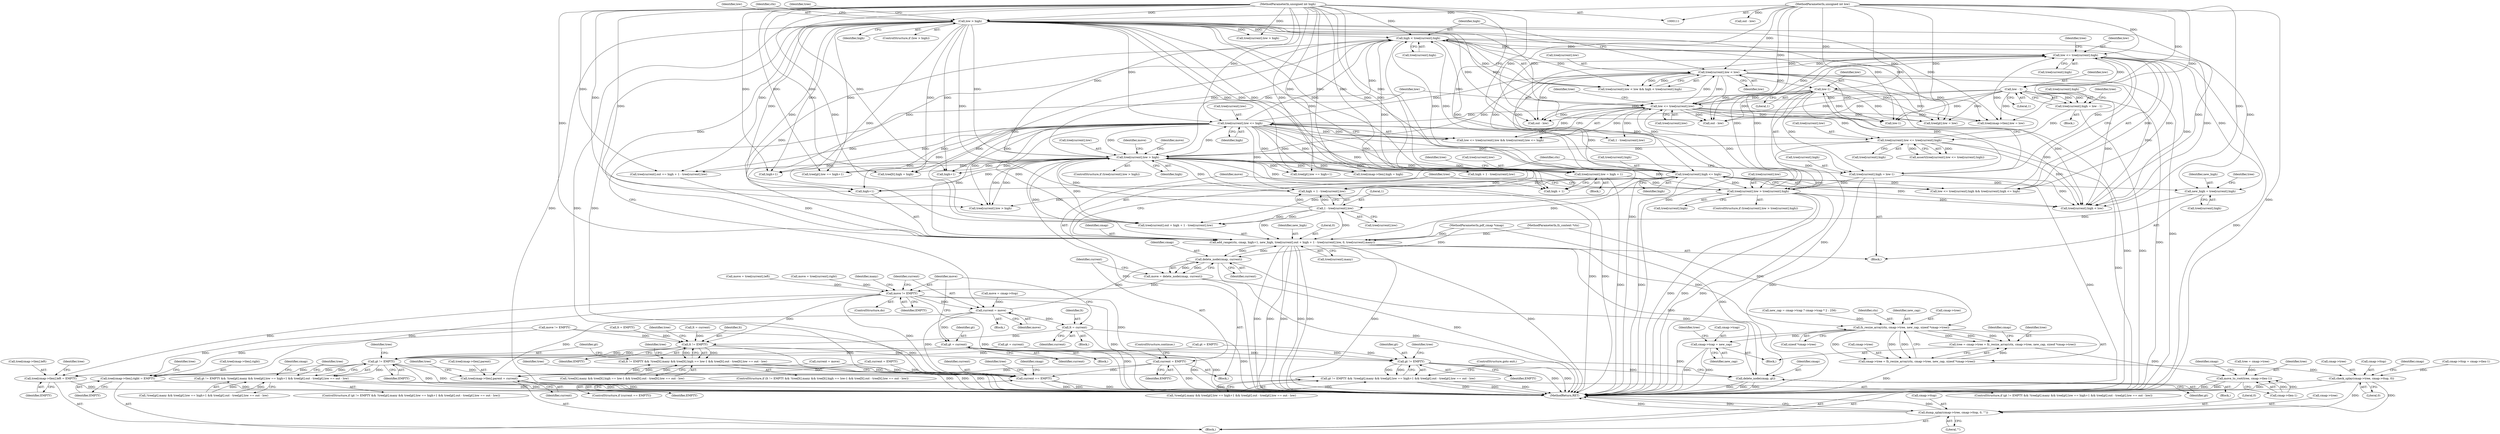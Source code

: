 digraph "0_ghostscript_71ceebcf56e682504da22c4035b39a2d451e8ffd@array" {
"1000287" [label="(Call,new_high = tree[current].high)"];
"1000278" [label="(Call,high < tree[current].high)"];
"1000123" [label="(Call,low > high)"];
"1000114" [label="(MethodParameterIn,unsigned int low)"];
"1000115" [label="(MethodParameterIn,unsigned int high)"];
"1000175" [label="(Call,tree[current].low <= high)"];
"1000168" [label="(Call,low <= tree[current].low)"];
"1000300" [label="(Call,low-1)"];
"1000271" [label="(Call,tree[current].low < low)"];
"1000232" [label="(Call,low <= tree[current].high)"];
"1000257" [label="(Call,tree[current].low <= tree[current].high)"];
"1000247" [label="(Call,tree[current].high = low - 1)"];
"1000253" [label="(Call,low - 1)"];
"1000294" [label="(Call,tree[current].high = low-1)"];
"1000239" [label="(Call,tree[current].high <= high)"];
"1000332" [label="(Call,tree[current].low > high)"];
"1000208" [label="(Call,tree[current].low > tree[current].high)"];
"1000198" [label="(Call,tree[current].low = high + 1)"];
"1000318" [label="(Call,1 - tree[current].low)"];
"1000303" [label="(Call,add_range(ctx, cmap, high+1, new_high, tree[current].out + high + 1 - tree[current].low, 0, tree[current].many))"];
"1000222" [label="(Call,delete_node(cmap, current))"];
"1000220" [label="(Call,move = delete_node(cmap, current))"];
"1000362" [label="(Call,move != EMPTY)"];
"1000163" [label="(Call,current = move)"];
"1000347" [label="(Call,gt = current)"];
"1000457" [label="(Call,gt != EMPTY)"];
"1000456" [label="(Call,gt != EMPTY && !tree[gt].many && tree[gt].low == high+1 && tree[gt].out - tree[gt].low == out - low)"];
"1000504" [label="(Call,delete_node(cmap, gt))"];
"1000510" [label="(Call,gt != EMPTY)"];
"1000509" [label="(Call,gt != EMPTY && !tree[gt].many && tree[gt].low == high+1 && tree[gt].out - tree[gt].low == out - low)"];
"1000645" [label="(Call,tree[cmap->tlen].left = EMPTY)"];
"1000654" [label="(Call,tree[cmap->tlen].right = EMPTY)"];
"1000677" [label="(Call,current == EMPTY)"];
"1000359" [label="(Call,lt = current)"];
"1000412" [label="(Call,lt != EMPTY)"];
"1000411" [label="(Call,lt != EMPTY && !tree[lt].many && tree[lt].high == low-1 && tree[lt].out - tree[lt].low == out - low)"];
"1000636" [label="(Call,tree[cmap->tlen].parent = current)"];
"1000225" [label="(Call,current = EMPTY)"];
"1000593" [label="(Call,fz_resize_array(ctx, cmap->tree, new_cap, sizeof *cmap->tree))"];
"1000587" [label="(Call,tree = cmap->tree = fz_resize_array(ctx, cmap->tree, new_cap, sizeof *cmap->tree))"];
"1000726" [label="(Call,move_to_root(tree, cmap->tlen-1))"];
"1000589" [label="(Call,cmap->tree = fz_resize_array(ctx, cmap->tree, new_cap, sizeof *cmap->tree))"];
"1000744" [label="(Call,check_splay(cmap->tree, cmap->ttop, 0))"];
"1000752" [label="(Call,dump_splay(cmap->tree, cmap->ttop, 0, \"\"))"];
"1000604" [label="(Call,cmap->tcap = new_cap)"];
"1000219" [label="(Block,)"];
"1000457" [label="(Call,gt != EMPTY)"];
"1000253" [label="(Call,low - 1)"];
"1000744" [label="(Call,check_splay(cmap->tree, cmap->ttop, 0))"];
"1000211" [label="(Identifier,tree)"];
"1000246" [label="(Block,)"];
"1000119" [label="(Block,)"];
"1000339" [label="(Block,)"];
"1000325" [label="(Literal,0)"];
"1000208" [label="(Call,tree[current].low > tree[current].high)"];
"1000609" [label="(Call,tree[cmap->tlen].low = low)"];
"1000646" [label="(Call,tree[cmap->tlen].left)"];
"1000608" [label="(Identifier,new_cap)"];
"1000756" [label="(Call,cmap->ttop)"];
"1000333" [label="(Call,tree[current].low)"];
"1000527" [label="(Call,high+1)"];
"1000167" [label="(Call,low <= tree[current].low && tree[current].low <= high)"];
"1000263" [label="(Call,tree[current].high)"];
"1000224" [label="(Identifier,current)"];
"1000134" [label="(Call,tree = cmap->tree)"];
"1000448" [label="(Call,tree[lt].high = high)"];
"1000678" [label="(Identifier,current)"];
"1000155" [label="(Call,lt = EMPTY)"];
"1000289" [label="(Call,tree[current].high)"];
"1000270" [label="(Call,tree[current].low < low && high < tree[current].high)"];
"1000645" [label="(Call,tree[cmap->tlen].left = EMPTY)"];
"1000588" [label="(Identifier,tree)"];
"1000302" [label="(Literal,1)"];
"1000124" [label="(Identifier,low)"];
"1000128" [label="(Identifier,ctx)"];
"1000209" [label="(Call,tree[current].low)"];
"1000575" [label="(Call,new_cap = cmap->tcap ? cmap->tcap * 2 : 256)"];
"1000612" [label="(Identifier,tree)"];
"1000458" [label="(Identifier,gt)"];
"1000332" [label="(Call,tree[current].low > high)"];
"1000677" [label="(Call,current == EMPTY)"];
"1000444" [label="(Call,out - low)"];
"1000272" [label="(Call,tree[current].low)"];
"1000231" [label="(Call,low <= tree[current].high && tree[current].high <= high)"];
"1000225" [label="(Call,current = EMPTY)"];
"1000285" [label="(Block,)"];
"1000331" [label="(ControlStructure,if (tree[current].low > high))"];
"1000361" [label="(Identifier,current)"];
"1000257" [label="(Call,tree[current].low <= tree[current].high)"];
"1000112" [label="(MethodParameterIn,fz_context *ctx)"];
"1000489" [label="(Call,out - low)"];
"1000338" [label="(Identifier,high)"];
"1000657" [label="(Identifier,tree)"];
"1000761" [label="(MethodReturn,RET)"];
"1000590" [label="(Call,cmap->tree)"];
"1000460" [label="(Call,!tree[gt].many && tree[gt].low == high+1 && tree[gt].out - tree[gt].low == out - low)"];
"1000151" [label="(Call,gt = EMPTY)"];
"1000306" [label="(Call,high+1)"];
"1000388" [label="(Call,gt = current)"];
"1000604" [label="(Call,cmap->tcap = new_cap)"];
"1000369" [label="(Call,current = move)"];
"1000297" [label="(Identifier,tree)"];
"1000690" [label="(Identifier,tree)"];
"1000760" [label="(Literal,\"\")"];
"1000169" [label="(Identifier,low)"];
"1000294" [label="(Call,tree[current].high = low-1)"];
"1000748" [label="(Call,cmap->ttop)"];
"1000451" [label="(Identifier,tree)"];
"1000125" [label="(Identifier,high)"];
"1000288" [label="(Identifier,new_high)"];
"1000637" [label="(Call,tree[cmap->tlen].parent)"];
"1000662" [label="(Identifier,EMPTY)"];
"1000568" [label="(Identifier,cmap)"];
"1000115" [label="(MethodParameterIn,unsigned int high)"];
"1000589" [label="(Call,cmap->tree = fz_resize_array(ctx, cmap->tree, new_cap, sizeof *cmap->tree))"];
"1000728" [label="(Call,cmap->tlen-1)"];
"1000226" [label="(Identifier,current)"];
"1000280" [label="(Call,tree[current].high)"];
"1000176" [label="(Call,tree[current].low)"];
"1000352" [label="(Call,move = tree[current].right)"];
"1000301" [label="(Identifier,low)"];
"1000287" [label="(Call,new_high = tree[current].high)"];
"1000754" [label="(Identifier,cmap)"];
"1000248" [label="(Call,tree[current].high)"];
"1000123" [label="(Call,low > high)"];
"1000549" [label="(Identifier,tree)"];
"1000507" [label="(ControlStructure,goto exit;)"];
"1000318" [label="(Call,1 - tree[current].low)"];
"1000727" [label="(Identifier,tree)"];
"1000513" [label="(Call,!tree[gt].many && tree[gt].low == high+1 && tree[gt].out - tree[gt].low == out - low)"];
"1000351" [label="(Block,)"];
"1000726" [label="(Call,move_to_root(tree, cmap->tlen-1))"];
"1000305" [label="(Identifier,cmap)"];
"1000353" [label="(Identifier,move)"];
"1000214" [label="(Call,tree[current].high)"];
"1000682" [label="(Identifier,cmap)"];
"1000464" [label="(Identifier,tree)"];
"1000335" [label="(Identifier,tree)"];
"1000255" [label="(Literal,1)"];
"1000183" [label="(Call,tree[current].out += high + 1 - tree[current].low)"];
"1000232" [label="(Call,low <= tree[current].high)"];
"1000687" [label="(Call,tree[current].low > high)"];
"1000271" [label="(Call,tree[current].low < low)"];
"1000113" [label="(MethodParameterIn,pdf_cmap *cmap)"];
"1000310" [label="(Call,tree[current].out + high + 1 - tree[current].low)"];
"1000512" [label="(Identifier,EMPTY)"];
"1000254" [label="(Identifier,low)"];
"1000594" [label="(Identifier,ctx)"];
"1000165" [label="(Identifier,move)"];
"1000468" [label="(Call,tree[gt].low == high+1)"];
"1000295" [label="(Call,tree[current].high)"];
"1000598" [label="(Identifier,new_cap)"];
"1000648" [label="(Identifier,tree)"];
"1000599" [label="(Call,sizeof *cmap->tree)"];
"1000300" [label="(Call,low-1)"];
"1000320" [label="(Call,tree[current].low)"];
"1000412" [label="(Call,lt != EMPTY)"];
"1000751" [label="(Literal,0)"];
"1000162" [label="(Block,)"];
"1000419" [label="(Identifier,tree)"];
"1000759" [label="(Literal,0)"];
"1000605" [label="(Call,cmap->tcap)"];
"1000363" [label="(Identifier,move)"];
"1000504" [label="(Call,delete_node(cmap, gt))"];
"1000606" [label="(Identifier,cmap)"];
"1000618" [label="(Call,tree[cmap->tlen].high = high)"];
"1000122" [label="(ControlStructure,if (low > high))"];
"1000326" [label="(Call,tree[current].many)"];
"1000247" [label="(Call,tree[current].high = low - 1)"];
"1000189" [label="(Call,high + 1 - tree[current].low)"];
"1000303" [label="(Call,add_range(ctx, cmap, high+1, new_high, tree[current].out + high + 1 - tree[current].low, 0, tree[current].many))"];
"1000240" [label="(Call,tree[current].high)"];
"1000414" [label="(Identifier,EMPTY)"];
"1000260" [label="(Identifier,tree)"];
"1000735" [label="(Identifier,cmap)"];
"1000595" [label="(Call,cmap->tree)"];
"1000242" [label="(Identifier,tree)"];
"1000517" [label="(Identifier,tree)"];
"1000168" [label="(Call,low <= tree[current].low)"];
"1000456" [label="(Call,gt != EMPTY && !tree[gt].many && tree[gt].low == high+1 && tree[gt].out - tree[gt].low == out - low)"];
"1000222" [label="(Call,delete_node(cmap, current))"];
"1000373" [label="(Call,tree[current].low > high)"];
"1000474" [label="(Call,high+1)"];
"1000340" [label="(Call,move = tree[current].left)"];
"1000753" [label="(Call,cmap->tree)"];
"1000191" [label="(Call,1 - tree[current].low)"];
"1000506" [label="(Identifier,gt)"];
"1000227" [label="(Identifier,EMPTY)"];
"1000319" [label="(Literal,1)"];
"1000348" [label="(Identifier,gt)"];
"1000204" [label="(Call,high + 1)"];
"1000164" [label="(Identifier,current)"];
"1000654" [label="(Call,tree[cmap->tlen].right = EMPTY)"];
"1000492" [label="(Block,)"];
"1000733" [label="(Call,cmap->ttop = cmap->tlen-1)"];
"1000708" [label="(Call,tree[current].high < low)"];
"1000360" [label="(Identifier,lt)"];
"1000239" [label="(Call,tree[current].high <= high)"];
"1000644" [label="(Identifier,current)"];
"1000221" [label="(Identifier,move)"];
"1000316" [label="(Call,high + 1 - tree[current].low)"];
"1000145" [label="(Call,move = cmap->ttop)"];
"1000347" [label="(Call,gt = current)"];
"1000459" [label="(Identifier,EMPTY)"];
"1000362" [label="(Call,move != EMPTY)"];
"1000505" [label="(Identifier,cmap)"];
"1000573" [label="(Block,)"];
"1000403" [label="(Call,move != EMPTY)"];
"1000745" [label="(Call,cmap->tree)"];
"1000199" [label="(Call,tree[current].low)"];
"1000341" [label="(Identifier,move)"];
"1000676" [label="(ControlStructure,if (current == EMPTY))"];
"1000175" [label="(Call,tree[current].low <= high)"];
"1000170" [label="(Call,tree[current].low)"];
"1000359" [label="(Call,lt = current)"];
"1000161" [label="(ControlStructure,do)"];
"1000562" [label="(Call,current = EMPTY)"];
"1000207" [label="(ControlStructure,if (tree[current].low > tree[current].high))"];
"1000510" [label="(Call,gt != EMPTY)"];
"1000163" [label="(Call,current = move)"];
"1000114" [label="(MethodParameterIn,unsigned int low)"];
"1000245" [label="(Identifier,high)"];
"1000636" [label="(Call,tree[cmap->tlen].parent = current)"];
"1000455" [label="(ControlStructure,if (gt != EMPTY && !tree[gt].many && tree[gt].low == high+1 && tree[gt].out - tree[gt].low == out - low))"];
"1000509" [label="(Call,gt != EMPTY && !tree[gt].many && tree[gt].low == high+1 && tree[gt].out - tree[gt].low == out - low)"];
"1000349" [label="(Identifier,current)"];
"1000408" [label="(Identifier,many)"];
"1000546" [label="(Call,tree[gt].low = low)"];
"1000400" [label="(Call,lt = current)"];
"1000258" [label="(Call,tree[current].low)"];
"1000511" [label="(Identifier,gt)"];
"1000364" [label="(Identifier,EMPTY)"];
"1000679" [label="(Identifier,EMPTY)"];
"1000256" [label="(Call,assert(tree[current].low <= tree[current].high))"];
"1000653" [label="(Identifier,EMPTY)"];
"1000413" [label="(Identifier,lt)"];
"1000411" [label="(Call,lt != EMPTY && !tree[lt].many && tree[lt].high == low-1 && tree[lt].out - tree[lt].low == out - low)"];
"1000593" [label="(Call,fz_resize_array(ctx, cmap->tree, new_cap, sizeof *cmap->tree))"];
"1000220" [label="(Call,move = delete_node(cmap, current))"];
"1000521" [label="(Call,tree[gt].low == high+1)"];
"1000496" [label="(Identifier,tree)"];
"1000655" [label="(Call,tree[cmap->tlen].right)"];
"1000542" [label="(Call,out - low)"];
"1000410" [label="(ControlStructure,if (lt != EMPTY && !tree[lt].many && tree[lt].high == low-1 && tree[lt].out - tree[lt].low == out - low))"];
"1000135" [label="(Identifier,tree)"];
"1000198" [label="(Call,tree[current].low = high + 1)"];
"1000429" [label="(Call,low-1)"];
"1000181" [label="(Identifier,high)"];
"1000233" [label="(Identifier,low)"];
"1000587" [label="(Call,tree = cmap->tree = fz_resize_array(ctx, cmap->tree, new_cap, sizeof *cmap->tree))"];
"1000304" [label="(Identifier,ctx)"];
"1000415" [label="(Call,!tree[lt].many && tree[lt].high == low-1 && tree[lt].out - tree[lt].low == out - low)"];
"1000228" [label="(ControlStructure,continue;)"];
"1000223" [label="(Identifier,cmap)"];
"1000178" [label="(Identifier,tree)"];
"1000278" [label="(Call,high < tree[current].high)"];
"1000234" [label="(Call,tree[current].high)"];
"1000182" [label="(Block,)"];
"1000666" [label="(Identifier,tree)"];
"1000508" [label="(ControlStructure,if (gt != EMPTY && !tree[gt].many && tree[gt].low == high+1 && tree[gt].out - tree[gt].low == out - low))"];
"1000279" [label="(Identifier,high)"];
"1000752" [label="(Call,dump_splay(cmap->tree, cmap->ttop, 0, \"\"))"];
"1000277" [label="(Identifier,low)"];
"1000309" [label="(Identifier,new_high)"];
"1000287" -> "1000285"  [label="AST: "];
"1000287" -> "1000289"  [label="CFG: "];
"1000288" -> "1000287"  [label="AST: "];
"1000289" -> "1000287"  [label="AST: "];
"1000297" -> "1000287"  [label="CFG: "];
"1000278" -> "1000287"  [label="DDG: "];
"1000239" -> "1000287"  [label="DDG: "];
"1000232" -> "1000287"  [label="DDG: "];
"1000287" -> "1000303"  [label="DDG: "];
"1000278" -> "1000270"  [label="AST: "];
"1000278" -> "1000280"  [label="CFG: "];
"1000279" -> "1000278"  [label="AST: "];
"1000280" -> "1000278"  [label="AST: "];
"1000270" -> "1000278"  [label="CFG: "];
"1000278" -> "1000761"  [label="DDG: "];
"1000278" -> "1000208"  [label="DDG: "];
"1000278" -> "1000232"  [label="DDG: "];
"1000278" -> "1000270"  [label="DDG: "];
"1000278" -> "1000270"  [label="DDG: "];
"1000123" -> "1000278"  [label="DDG: "];
"1000175" -> "1000278"  [label="DDG: "];
"1000332" -> "1000278"  [label="DDG: "];
"1000239" -> "1000278"  [label="DDG: "];
"1000239" -> "1000278"  [label="DDG: "];
"1000115" -> "1000278"  [label="DDG: "];
"1000232" -> "1000278"  [label="DDG: "];
"1000278" -> "1000303"  [label="DDG: "];
"1000278" -> "1000306"  [label="DDG: "];
"1000278" -> "1000310"  [label="DDG: "];
"1000278" -> "1000316"  [label="DDG: "];
"1000278" -> "1000332"  [label="DDG: "];
"1000278" -> "1000708"  [label="DDG: "];
"1000123" -> "1000122"  [label="AST: "];
"1000123" -> "1000125"  [label="CFG: "];
"1000124" -> "1000123"  [label="AST: "];
"1000125" -> "1000123"  [label="AST: "];
"1000128" -> "1000123"  [label="CFG: "];
"1000135" -> "1000123"  [label="CFG: "];
"1000123" -> "1000761"  [label="DDG: "];
"1000123" -> "1000761"  [label="DDG: "];
"1000123" -> "1000761"  [label="DDG: "];
"1000114" -> "1000123"  [label="DDG: "];
"1000115" -> "1000123"  [label="DDG: "];
"1000123" -> "1000168"  [label="DDG: "];
"1000123" -> "1000175"  [label="DDG: "];
"1000123" -> "1000183"  [label="DDG: "];
"1000123" -> "1000189"  [label="DDG: "];
"1000123" -> "1000198"  [label="DDG: "];
"1000123" -> "1000204"  [label="DDG: "];
"1000123" -> "1000239"  [label="DDG: "];
"1000123" -> "1000303"  [label="DDG: "];
"1000123" -> "1000306"  [label="DDG: "];
"1000123" -> "1000310"  [label="DDG: "];
"1000123" -> "1000316"  [label="DDG: "];
"1000123" -> "1000332"  [label="DDG: "];
"1000123" -> "1000373"  [label="DDG: "];
"1000123" -> "1000429"  [label="DDG: "];
"1000123" -> "1000448"  [label="DDG: "];
"1000123" -> "1000468"  [label="DDG: "];
"1000123" -> "1000474"  [label="DDG: "];
"1000123" -> "1000489"  [label="DDG: "];
"1000123" -> "1000521"  [label="DDG: "];
"1000123" -> "1000527"  [label="DDG: "];
"1000123" -> "1000542"  [label="DDG: "];
"1000123" -> "1000546"  [label="DDG: "];
"1000123" -> "1000609"  [label="DDG: "];
"1000123" -> "1000618"  [label="DDG: "];
"1000123" -> "1000687"  [label="DDG: "];
"1000123" -> "1000708"  [label="DDG: "];
"1000114" -> "1000111"  [label="AST: "];
"1000114" -> "1000761"  [label="DDG: "];
"1000114" -> "1000168"  [label="DDG: "];
"1000114" -> "1000232"  [label="DDG: "];
"1000114" -> "1000253"  [label="DDG: "];
"1000114" -> "1000271"  [label="DDG: "];
"1000114" -> "1000300"  [label="DDG: "];
"1000114" -> "1000429"  [label="DDG: "];
"1000114" -> "1000444"  [label="DDG: "];
"1000114" -> "1000489"  [label="DDG: "];
"1000114" -> "1000542"  [label="DDG: "];
"1000114" -> "1000546"  [label="DDG: "];
"1000114" -> "1000609"  [label="DDG: "];
"1000114" -> "1000708"  [label="DDG: "];
"1000115" -> "1000111"  [label="AST: "];
"1000115" -> "1000761"  [label="DDG: "];
"1000115" -> "1000175"  [label="DDG: "];
"1000115" -> "1000183"  [label="DDG: "];
"1000115" -> "1000189"  [label="DDG: "];
"1000115" -> "1000198"  [label="DDG: "];
"1000115" -> "1000204"  [label="DDG: "];
"1000115" -> "1000239"  [label="DDG: "];
"1000115" -> "1000303"  [label="DDG: "];
"1000115" -> "1000306"  [label="DDG: "];
"1000115" -> "1000310"  [label="DDG: "];
"1000115" -> "1000316"  [label="DDG: "];
"1000115" -> "1000332"  [label="DDG: "];
"1000115" -> "1000373"  [label="DDG: "];
"1000115" -> "1000448"  [label="DDG: "];
"1000115" -> "1000468"  [label="DDG: "];
"1000115" -> "1000474"  [label="DDG: "];
"1000115" -> "1000521"  [label="DDG: "];
"1000115" -> "1000527"  [label="DDG: "];
"1000115" -> "1000618"  [label="DDG: "];
"1000115" -> "1000687"  [label="DDG: "];
"1000175" -> "1000167"  [label="AST: "];
"1000175" -> "1000181"  [label="CFG: "];
"1000176" -> "1000175"  [label="AST: "];
"1000181" -> "1000175"  [label="AST: "];
"1000167" -> "1000175"  [label="CFG: "];
"1000175" -> "1000167"  [label="DDG: "];
"1000175" -> "1000167"  [label="DDG: "];
"1000168" -> "1000175"  [label="DDG: "];
"1000332" -> "1000175"  [label="DDG: "];
"1000175" -> "1000183"  [label="DDG: "];
"1000175" -> "1000189"  [label="DDG: "];
"1000175" -> "1000191"  [label="DDG: "];
"1000175" -> "1000198"  [label="DDG: "];
"1000175" -> "1000204"  [label="DDG: "];
"1000175" -> "1000239"  [label="DDG: "];
"1000175" -> "1000257"  [label="DDG: "];
"1000175" -> "1000271"  [label="DDG: "];
"1000175" -> "1000303"  [label="DDG: "];
"1000175" -> "1000306"  [label="DDG: "];
"1000175" -> "1000310"  [label="DDG: "];
"1000175" -> "1000316"  [label="DDG: "];
"1000175" -> "1000332"  [label="DDG: "];
"1000175" -> "1000448"  [label="DDG: "];
"1000175" -> "1000468"  [label="DDG: "];
"1000175" -> "1000474"  [label="DDG: "];
"1000175" -> "1000521"  [label="DDG: "];
"1000175" -> "1000527"  [label="DDG: "];
"1000175" -> "1000618"  [label="DDG: "];
"1000175" -> "1000687"  [label="DDG: "];
"1000168" -> "1000167"  [label="AST: "];
"1000168" -> "1000170"  [label="CFG: "];
"1000169" -> "1000168"  [label="AST: "];
"1000170" -> "1000168"  [label="AST: "];
"1000178" -> "1000168"  [label="CFG: "];
"1000167" -> "1000168"  [label="CFG: "];
"1000168" -> "1000761"  [label="DDG: "];
"1000168" -> "1000167"  [label="DDG: "];
"1000168" -> "1000167"  [label="DDG: "];
"1000300" -> "1000168"  [label="DDG: "];
"1000271" -> "1000168"  [label="DDG: "];
"1000253" -> "1000168"  [label="DDG: "];
"1000332" -> "1000168"  [label="DDG: "];
"1000208" -> "1000168"  [label="DDG: "];
"1000168" -> "1000191"  [label="DDG: "];
"1000168" -> "1000232"  [label="DDG: "];
"1000168" -> "1000257"  [label="DDG: "];
"1000168" -> "1000271"  [label="DDG: "];
"1000168" -> "1000429"  [label="DDG: "];
"1000168" -> "1000489"  [label="DDG: "];
"1000168" -> "1000542"  [label="DDG: "];
"1000168" -> "1000546"  [label="DDG: "];
"1000168" -> "1000609"  [label="DDG: "];
"1000168" -> "1000708"  [label="DDG: "];
"1000300" -> "1000294"  [label="AST: "];
"1000300" -> "1000302"  [label="CFG: "];
"1000301" -> "1000300"  [label="AST: "];
"1000302" -> "1000300"  [label="AST: "];
"1000294" -> "1000300"  [label="CFG: "];
"1000300" -> "1000761"  [label="DDG: "];
"1000300" -> "1000294"  [label="DDG: "];
"1000300" -> "1000294"  [label="DDG: "];
"1000271" -> "1000300"  [label="DDG: "];
"1000300" -> "1000429"  [label="DDG: "];
"1000300" -> "1000489"  [label="DDG: "];
"1000300" -> "1000542"  [label="DDG: "];
"1000300" -> "1000546"  [label="DDG: "];
"1000300" -> "1000609"  [label="DDG: "];
"1000300" -> "1000708"  [label="DDG: "];
"1000271" -> "1000270"  [label="AST: "];
"1000271" -> "1000277"  [label="CFG: "];
"1000272" -> "1000271"  [label="AST: "];
"1000277" -> "1000271"  [label="AST: "];
"1000279" -> "1000271"  [label="CFG: "];
"1000270" -> "1000271"  [label="CFG: "];
"1000271" -> "1000761"  [label="DDG: "];
"1000271" -> "1000270"  [label="DDG: "];
"1000271" -> "1000270"  [label="DDG: "];
"1000232" -> "1000271"  [label="DDG: "];
"1000271" -> "1000318"  [label="DDG: "];
"1000271" -> "1000332"  [label="DDG: "];
"1000271" -> "1000429"  [label="DDG: "];
"1000271" -> "1000489"  [label="DDG: "];
"1000271" -> "1000542"  [label="DDG: "];
"1000271" -> "1000546"  [label="DDG: "];
"1000271" -> "1000609"  [label="DDG: "];
"1000271" -> "1000708"  [label="DDG: "];
"1000232" -> "1000231"  [label="AST: "];
"1000232" -> "1000234"  [label="CFG: "];
"1000233" -> "1000232"  [label="AST: "];
"1000234" -> "1000232"  [label="AST: "];
"1000242" -> "1000232"  [label="CFG: "];
"1000231" -> "1000232"  [label="CFG: "];
"1000232" -> "1000761"  [label="DDG: "];
"1000232" -> "1000208"  [label="DDG: "];
"1000232" -> "1000231"  [label="DDG: "];
"1000232" -> "1000231"  [label="DDG: "];
"1000257" -> "1000232"  [label="DDG: "];
"1000294" -> "1000232"  [label="DDG: "];
"1000239" -> "1000232"  [label="DDG: "];
"1000208" -> "1000232"  [label="DDG: "];
"1000232" -> "1000239"  [label="DDG: "];
"1000232" -> "1000253"  [label="DDG: "];
"1000232" -> "1000708"  [label="DDG: "];
"1000257" -> "1000256"  [label="AST: "];
"1000257" -> "1000263"  [label="CFG: "];
"1000258" -> "1000257"  [label="AST: "];
"1000263" -> "1000257"  [label="AST: "];
"1000256" -> "1000257"  [label="CFG: "];
"1000257" -> "1000761"  [label="DDG: "];
"1000257" -> "1000208"  [label="DDG: "];
"1000257" -> "1000256"  [label="DDG: "];
"1000257" -> "1000256"  [label="DDG: "];
"1000247" -> "1000257"  [label="DDG: "];
"1000257" -> "1000332"  [label="DDG: "];
"1000257" -> "1000708"  [label="DDG: "];
"1000247" -> "1000246"  [label="AST: "];
"1000247" -> "1000253"  [label="CFG: "];
"1000248" -> "1000247"  [label="AST: "];
"1000253" -> "1000247"  [label="AST: "];
"1000260" -> "1000247"  [label="CFG: "];
"1000247" -> "1000761"  [label="DDG: "];
"1000253" -> "1000247"  [label="DDG: "];
"1000253" -> "1000247"  [label="DDG: "];
"1000253" -> "1000255"  [label="CFG: "];
"1000254" -> "1000253"  [label="AST: "];
"1000255" -> "1000253"  [label="AST: "];
"1000253" -> "1000761"  [label="DDG: "];
"1000253" -> "1000429"  [label="DDG: "];
"1000253" -> "1000489"  [label="DDG: "];
"1000253" -> "1000542"  [label="DDG: "];
"1000253" -> "1000546"  [label="DDG: "];
"1000253" -> "1000609"  [label="DDG: "];
"1000253" -> "1000708"  [label="DDG: "];
"1000294" -> "1000285"  [label="AST: "];
"1000295" -> "1000294"  [label="AST: "];
"1000304" -> "1000294"  [label="CFG: "];
"1000294" -> "1000761"  [label="DDG: "];
"1000294" -> "1000761"  [label="DDG: "];
"1000294" -> "1000208"  [label="DDG: "];
"1000294" -> "1000708"  [label="DDG: "];
"1000239" -> "1000231"  [label="AST: "];
"1000239" -> "1000245"  [label="CFG: "];
"1000240" -> "1000239"  [label="AST: "];
"1000245" -> "1000239"  [label="AST: "];
"1000231" -> "1000239"  [label="CFG: "];
"1000239" -> "1000761"  [label="DDG: "];
"1000239" -> "1000208"  [label="DDG: "];
"1000239" -> "1000231"  [label="DDG: "];
"1000239" -> "1000231"  [label="DDG: "];
"1000332" -> "1000239"  [label="DDG: "];
"1000239" -> "1000303"  [label="DDG: "];
"1000239" -> "1000306"  [label="DDG: "];
"1000239" -> "1000310"  [label="DDG: "];
"1000239" -> "1000316"  [label="DDG: "];
"1000239" -> "1000332"  [label="DDG: "];
"1000239" -> "1000708"  [label="DDG: "];
"1000332" -> "1000331"  [label="AST: "];
"1000332" -> "1000338"  [label="CFG: "];
"1000333" -> "1000332"  [label="AST: "];
"1000338" -> "1000332"  [label="AST: "];
"1000341" -> "1000332"  [label="CFG: "];
"1000353" -> "1000332"  [label="CFG: "];
"1000332" -> "1000761"  [label="DDG: "];
"1000332" -> "1000761"  [label="DDG: "];
"1000332" -> "1000761"  [label="DDG: "];
"1000332" -> "1000183"  [label="DDG: "];
"1000332" -> "1000189"  [label="DDG: "];
"1000332" -> "1000198"  [label="DDG: "];
"1000332" -> "1000204"  [label="DDG: "];
"1000332" -> "1000303"  [label="DDG: "];
"1000332" -> "1000306"  [label="DDG: "];
"1000332" -> "1000310"  [label="DDG: "];
"1000332" -> "1000316"  [label="DDG: "];
"1000208" -> "1000332"  [label="DDG: "];
"1000318" -> "1000332"  [label="DDG: "];
"1000332" -> "1000448"  [label="DDG: "];
"1000332" -> "1000468"  [label="DDG: "];
"1000332" -> "1000474"  [label="DDG: "];
"1000332" -> "1000521"  [label="DDG: "];
"1000332" -> "1000527"  [label="DDG: "];
"1000332" -> "1000618"  [label="DDG: "];
"1000332" -> "1000687"  [label="DDG: "];
"1000332" -> "1000687"  [label="DDG: "];
"1000208" -> "1000207"  [label="AST: "];
"1000208" -> "1000214"  [label="CFG: "];
"1000209" -> "1000208"  [label="AST: "];
"1000214" -> "1000208"  [label="AST: "];
"1000221" -> "1000208"  [label="CFG: "];
"1000335" -> "1000208"  [label="CFG: "];
"1000208" -> "1000761"  [label="DDG: "];
"1000208" -> "1000761"  [label="DDG: "];
"1000208" -> "1000761"  [label="DDG: "];
"1000198" -> "1000208"  [label="DDG: "];
"1000208" -> "1000687"  [label="DDG: "];
"1000208" -> "1000708"  [label="DDG: "];
"1000198" -> "1000182"  [label="AST: "];
"1000198" -> "1000204"  [label="CFG: "];
"1000199" -> "1000198"  [label="AST: "];
"1000204" -> "1000198"  [label="AST: "];
"1000211" -> "1000198"  [label="CFG: "];
"1000198" -> "1000761"  [label="DDG: "];
"1000318" -> "1000316"  [label="AST: "];
"1000318" -> "1000320"  [label="CFG: "];
"1000319" -> "1000318"  [label="AST: "];
"1000320" -> "1000318"  [label="AST: "];
"1000316" -> "1000318"  [label="CFG: "];
"1000318" -> "1000303"  [label="DDG: "];
"1000318" -> "1000303"  [label="DDG: "];
"1000318" -> "1000310"  [label="DDG: "];
"1000318" -> "1000310"  [label="DDG: "];
"1000318" -> "1000316"  [label="DDG: "];
"1000318" -> "1000316"  [label="DDG: "];
"1000303" -> "1000285"  [label="AST: "];
"1000303" -> "1000326"  [label="CFG: "];
"1000304" -> "1000303"  [label="AST: "];
"1000305" -> "1000303"  [label="AST: "];
"1000306" -> "1000303"  [label="AST: "];
"1000309" -> "1000303"  [label="AST: "];
"1000310" -> "1000303"  [label="AST: "];
"1000325" -> "1000303"  [label="AST: "];
"1000326" -> "1000303"  [label="AST: "];
"1000335" -> "1000303"  [label="CFG: "];
"1000303" -> "1000761"  [label="DDG: "];
"1000303" -> "1000761"  [label="DDG: "];
"1000303" -> "1000761"  [label="DDG: "];
"1000303" -> "1000761"  [label="DDG: "];
"1000303" -> "1000761"  [label="DDG: "];
"1000303" -> "1000761"  [label="DDG: "];
"1000303" -> "1000761"  [label="DDG: "];
"1000303" -> "1000222"  [label="DDG: "];
"1000112" -> "1000303"  [label="DDG: "];
"1000183" -> "1000303"  [label="DDG: "];
"1000222" -> "1000303"  [label="DDG: "];
"1000113" -> "1000303"  [label="DDG: "];
"1000303" -> "1000504"  [label="DDG: "];
"1000303" -> "1000593"  [label="DDG: "];
"1000222" -> "1000220"  [label="AST: "];
"1000222" -> "1000224"  [label="CFG: "];
"1000223" -> "1000222"  [label="AST: "];
"1000224" -> "1000222"  [label="AST: "];
"1000220" -> "1000222"  [label="CFG: "];
"1000222" -> "1000761"  [label="DDG: "];
"1000222" -> "1000220"  [label="DDG: "];
"1000222" -> "1000220"  [label="DDG: "];
"1000113" -> "1000222"  [label="DDG: "];
"1000163" -> "1000222"  [label="DDG: "];
"1000222" -> "1000504"  [label="DDG: "];
"1000220" -> "1000219"  [label="AST: "];
"1000221" -> "1000220"  [label="AST: "];
"1000226" -> "1000220"  [label="CFG: "];
"1000220" -> "1000761"  [label="DDG: "];
"1000220" -> "1000362"  [label="DDG: "];
"1000362" -> "1000161"  [label="AST: "];
"1000362" -> "1000364"  [label="CFG: "];
"1000363" -> "1000362"  [label="AST: "];
"1000364" -> "1000362"  [label="AST: "];
"1000164" -> "1000362"  [label="CFG: "];
"1000408" -> "1000362"  [label="CFG: "];
"1000362" -> "1000761"  [label="DDG: "];
"1000362" -> "1000761"  [label="DDG: "];
"1000362" -> "1000163"  [label="DDG: "];
"1000362" -> "1000225"  [label="DDG: "];
"1000352" -> "1000362"  [label="DDG: "];
"1000340" -> "1000362"  [label="DDG: "];
"1000362" -> "1000412"  [label="DDG: "];
"1000362" -> "1000645"  [label="DDG: "];
"1000362" -> "1000654"  [label="DDG: "];
"1000362" -> "1000677"  [label="DDG: "];
"1000163" -> "1000162"  [label="AST: "];
"1000163" -> "1000165"  [label="CFG: "];
"1000164" -> "1000163"  [label="AST: "];
"1000165" -> "1000163"  [label="AST: "];
"1000169" -> "1000163"  [label="CFG: "];
"1000145" -> "1000163"  [label="DDG: "];
"1000163" -> "1000347"  [label="DDG: "];
"1000163" -> "1000359"  [label="DDG: "];
"1000163" -> "1000636"  [label="DDG: "];
"1000163" -> "1000677"  [label="DDG: "];
"1000347" -> "1000339"  [label="AST: "];
"1000347" -> "1000349"  [label="CFG: "];
"1000348" -> "1000347"  [label="AST: "];
"1000349" -> "1000347"  [label="AST: "];
"1000363" -> "1000347"  [label="CFG: "];
"1000347" -> "1000761"  [label="DDG: "];
"1000347" -> "1000761"  [label="DDG: "];
"1000347" -> "1000457"  [label="DDG: "];
"1000347" -> "1000510"  [label="DDG: "];
"1000457" -> "1000456"  [label="AST: "];
"1000457" -> "1000459"  [label="CFG: "];
"1000458" -> "1000457"  [label="AST: "];
"1000459" -> "1000457"  [label="AST: "];
"1000464" -> "1000457"  [label="CFG: "];
"1000456" -> "1000457"  [label="CFG: "];
"1000457" -> "1000761"  [label="DDG: "];
"1000457" -> "1000761"  [label="DDG: "];
"1000457" -> "1000456"  [label="DDG: "];
"1000457" -> "1000456"  [label="DDG: "];
"1000388" -> "1000457"  [label="DDG: "];
"1000151" -> "1000457"  [label="DDG: "];
"1000412" -> "1000457"  [label="DDG: "];
"1000457" -> "1000504"  [label="DDG: "];
"1000456" -> "1000455"  [label="AST: "];
"1000456" -> "1000460"  [label="CFG: "];
"1000460" -> "1000456"  [label="AST: "];
"1000496" -> "1000456"  [label="CFG: "];
"1000507" -> "1000456"  [label="CFG: "];
"1000456" -> "1000761"  [label="DDG: "];
"1000456" -> "1000761"  [label="DDG: "];
"1000456" -> "1000761"  [label="DDG: "];
"1000460" -> "1000456"  [label="DDG: "];
"1000460" -> "1000456"  [label="DDG: "];
"1000504" -> "1000492"  [label="AST: "];
"1000504" -> "1000506"  [label="CFG: "];
"1000505" -> "1000504"  [label="AST: "];
"1000506" -> "1000504"  [label="AST: "];
"1000507" -> "1000504"  [label="CFG: "];
"1000504" -> "1000761"  [label="DDG: "];
"1000504" -> "1000761"  [label="DDG: "];
"1000504" -> "1000761"  [label="DDG: "];
"1000113" -> "1000504"  [label="DDG: "];
"1000510" -> "1000509"  [label="AST: "];
"1000510" -> "1000512"  [label="CFG: "];
"1000511" -> "1000510"  [label="AST: "];
"1000512" -> "1000510"  [label="AST: "];
"1000517" -> "1000510"  [label="CFG: "];
"1000509" -> "1000510"  [label="CFG: "];
"1000510" -> "1000761"  [label="DDG: "];
"1000510" -> "1000761"  [label="DDG: "];
"1000510" -> "1000509"  [label="DDG: "];
"1000510" -> "1000509"  [label="DDG: "];
"1000388" -> "1000510"  [label="DDG: "];
"1000151" -> "1000510"  [label="DDG: "];
"1000412" -> "1000510"  [label="DDG: "];
"1000510" -> "1000645"  [label="DDG: "];
"1000510" -> "1000654"  [label="DDG: "];
"1000510" -> "1000677"  [label="DDG: "];
"1000509" -> "1000508"  [label="AST: "];
"1000509" -> "1000513"  [label="CFG: "];
"1000513" -> "1000509"  [label="AST: "];
"1000549" -> "1000509"  [label="CFG: "];
"1000568" -> "1000509"  [label="CFG: "];
"1000509" -> "1000761"  [label="DDG: "];
"1000509" -> "1000761"  [label="DDG: "];
"1000509" -> "1000761"  [label="DDG: "];
"1000513" -> "1000509"  [label="DDG: "];
"1000513" -> "1000509"  [label="DDG: "];
"1000645" -> "1000119"  [label="AST: "];
"1000645" -> "1000653"  [label="CFG: "];
"1000646" -> "1000645"  [label="AST: "];
"1000653" -> "1000645"  [label="AST: "];
"1000657" -> "1000645"  [label="CFG: "];
"1000645" -> "1000761"  [label="DDG: "];
"1000403" -> "1000645"  [label="DDG: "];
"1000654" -> "1000119"  [label="AST: "];
"1000654" -> "1000662"  [label="CFG: "];
"1000655" -> "1000654"  [label="AST: "];
"1000662" -> "1000654"  [label="AST: "];
"1000666" -> "1000654"  [label="CFG: "];
"1000654" -> "1000761"  [label="DDG: "];
"1000403" -> "1000654"  [label="DDG: "];
"1000677" -> "1000676"  [label="AST: "];
"1000677" -> "1000679"  [label="CFG: "];
"1000678" -> "1000677"  [label="AST: "];
"1000679" -> "1000677"  [label="AST: "];
"1000682" -> "1000677"  [label="CFG: "];
"1000690" -> "1000677"  [label="CFG: "];
"1000677" -> "1000761"  [label="DDG: "];
"1000677" -> "1000761"  [label="DDG: "];
"1000677" -> "1000761"  [label="DDG: "];
"1000225" -> "1000677"  [label="DDG: "];
"1000562" -> "1000677"  [label="DDG: "];
"1000369" -> "1000677"  [label="DDG: "];
"1000403" -> "1000677"  [label="DDG: "];
"1000359" -> "1000351"  [label="AST: "];
"1000359" -> "1000361"  [label="CFG: "];
"1000360" -> "1000359"  [label="AST: "];
"1000361" -> "1000359"  [label="AST: "];
"1000363" -> "1000359"  [label="CFG: "];
"1000359" -> "1000761"  [label="DDG: "];
"1000359" -> "1000761"  [label="DDG: "];
"1000359" -> "1000412"  [label="DDG: "];
"1000412" -> "1000411"  [label="AST: "];
"1000412" -> "1000414"  [label="CFG: "];
"1000413" -> "1000412"  [label="AST: "];
"1000414" -> "1000412"  [label="AST: "];
"1000419" -> "1000412"  [label="CFG: "];
"1000411" -> "1000412"  [label="CFG: "];
"1000412" -> "1000761"  [label="DDG: "];
"1000412" -> "1000411"  [label="DDG: "];
"1000412" -> "1000411"  [label="DDG: "];
"1000400" -> "1000412"  [label="DDG: "];
"1000155" -> "1000412"  [label="DDG: "];
"1000403" -> "1000412"  [label="DDG: "];
"1000411" -> "1000410"  [label="AST: "];
"1000411" -> "1000415"  [label="CFG: "];
"1000415" -> "1000411"  [label="AST: "];
"1000451" -> "1000411"  [label="CFG: "];
"1000511" -> "1000411"  [label="CFG: "];
"1000411" -> "1000761"  [label="DDG: "];
"1000411" -> "1000761"  [label="DDG: "];
"1000411" -> "1000761"  [label="DDG: "];
"1000415" -> "1000411"  [label="DDG: "];
"1000415" -> "1000411"  [label="DDG: "];
"1000636" -> "1000119"  [label="AST: "];
"1000636" -> "1000644"  [label="CFG: "];
"1000637" -> "1000636"  [label="AST: "];
"1000644" -> "1000636"  [label="AST: "];
"1000648" -> "1000636"  [label="CFG: "];
"1000636" -> "1000761"  [label="DDG: "];
"1000225" -> "1000636"  [label="DDG: "];
"1000562" -> "1000636"  [label="DDG: "];
"1000369" -> "1000636"  [label="DDG: "];
"1000225" -> "1000219"  [label="AST: "];
"1000225" -> "1000227"  [label="CFG: "];
"1000226" -> "1000225"  [label="AST: "];
"1000227" -> "1000225"  [label="AST: "];
"1000228" -> "1000225"  [label="CFG: "];
"1000225" -> "1000761"  [label="DDG: "];
"1000593" -> "1000589"  [label="AST: "];
"1000593" -> "1000599"  [label="CFG: "];
"1000594" -> "1000593"  [label="AST: "];
"1000595" -> "1000593"  [label="AST: "];
"1000598" -> "1000593"  [label="AST: "];
"1000599" -> "1000593"  [label="AST: "];
"1000589" -> "1000593"  [label="CFG: "];
"1000593" -> "1000761"  [label="DDG: "];
"1000593" -> "1000587"  [label="DDG: "];
"1000593" -> "1000587"  [label="DDG: "];
"1000593" -> "1000587"  [label="DDG: "];
"1000593" -> "1000589"  [label="DDG: "];
"1000593" -> "1000589"  [label="DDG: "];
"1000593" -> "1000589"  [label="DDG: "];
"1000112" -> "1000593"  [label="DDG: "];
"1000575" -> "1000593"  [label="DDG: "];
"1000593" -> "1000604"  [label="DDG: "];
"1000587" -> "1000573"  [label="AST: "];
"1000587" -> "1000589"  [label="CFG: "];
"1000588" -> "1000587"  [label="AST: "];
"1000589" -> "1000587"  [label="AST: "];
"1000606" -> "1000587"  [label="CFG: "];
"1000589" -> "1000587"  [label="DDG: "];
"1000587" -> "1000726"  [label="DDG: "];
"1000726" -> "1000119"  [label="AST: "];
"1000726" -> "1000728"  [label="CFG: "];
"1000727" -> "1000726"  [label="AST: "];
"1000728" -> "1000726"  [label="AST: "];
"1000735" -> "1000726"  [label="CFG: "];
"1000726" -> "1000761"  [label="DDG: "];
"1000726" -> "1000761"  [label="DDG: "];
"1000134" -> "1000726"  [label="DDG: "];
"1000728" -> "1000726"  [label="DDG: "];
"1000728" -> "1000726"  [label="DDG: "];
"1000590" -> "1000589"  [label="AST: "];
"1000589" -> "1000761"  [label="DDG: "];
"1000589" -> "1000744"  [label="DDG: "];
"1000744" -> "1000119"  [label="AST: "];
"1000744" -> "1000751"  [label="CFG: "];
"1000745" -> "1000744"  [label="AST: "];
"1000748" -> "1000744"  [label="AST: "];
"1000751" -> "1000744"  [label="AST: "];
"1000754" -> "1000744"  [label="CFG: "];
"1000744" -> "1000761"  [label="DDG: "];
"1000733" -> "1000744"  [label="DDG: "];
"1000744" -> "1000752"  [label="DDG: "];
"1000744" -> "1000752"  [label="DDG: "];
"1000752" -> "1000119"  [label="AST: "];
"1000752" -> "1000760"  [label="CFG: "];
"1000753" -> "1000752"  [label="AST: "];
"1000756" -> "1000752"  [label="AST: "];
"1000759" -> "1000752"  [label="AST: "];
"1000760" -> "1000752"  [label="AST: "];
"1000761" -> "1000752"  [label="CFG: "];
"1000752" -> "1000761"  [label="DDG: "];
"1000752" -> "1000761"  [label="DDG: "];
"1000752" -> "1000761"  [label="DDG: "];
"1000604" -> "1000573"  [label="AST: "];
"1000604" -> "1000608"  [label="CFG: "];
"1000605" -> "1000604"  [label="AST: "];
"1000608" -> "1000604"  [label="AST: "];
"1000612" -> "1000604"  [label="CFG: "];
"1000604" -> "1000761"  [label="DDG: "];
"1000604" -> "1000761"  [label="DDG: "];
}
